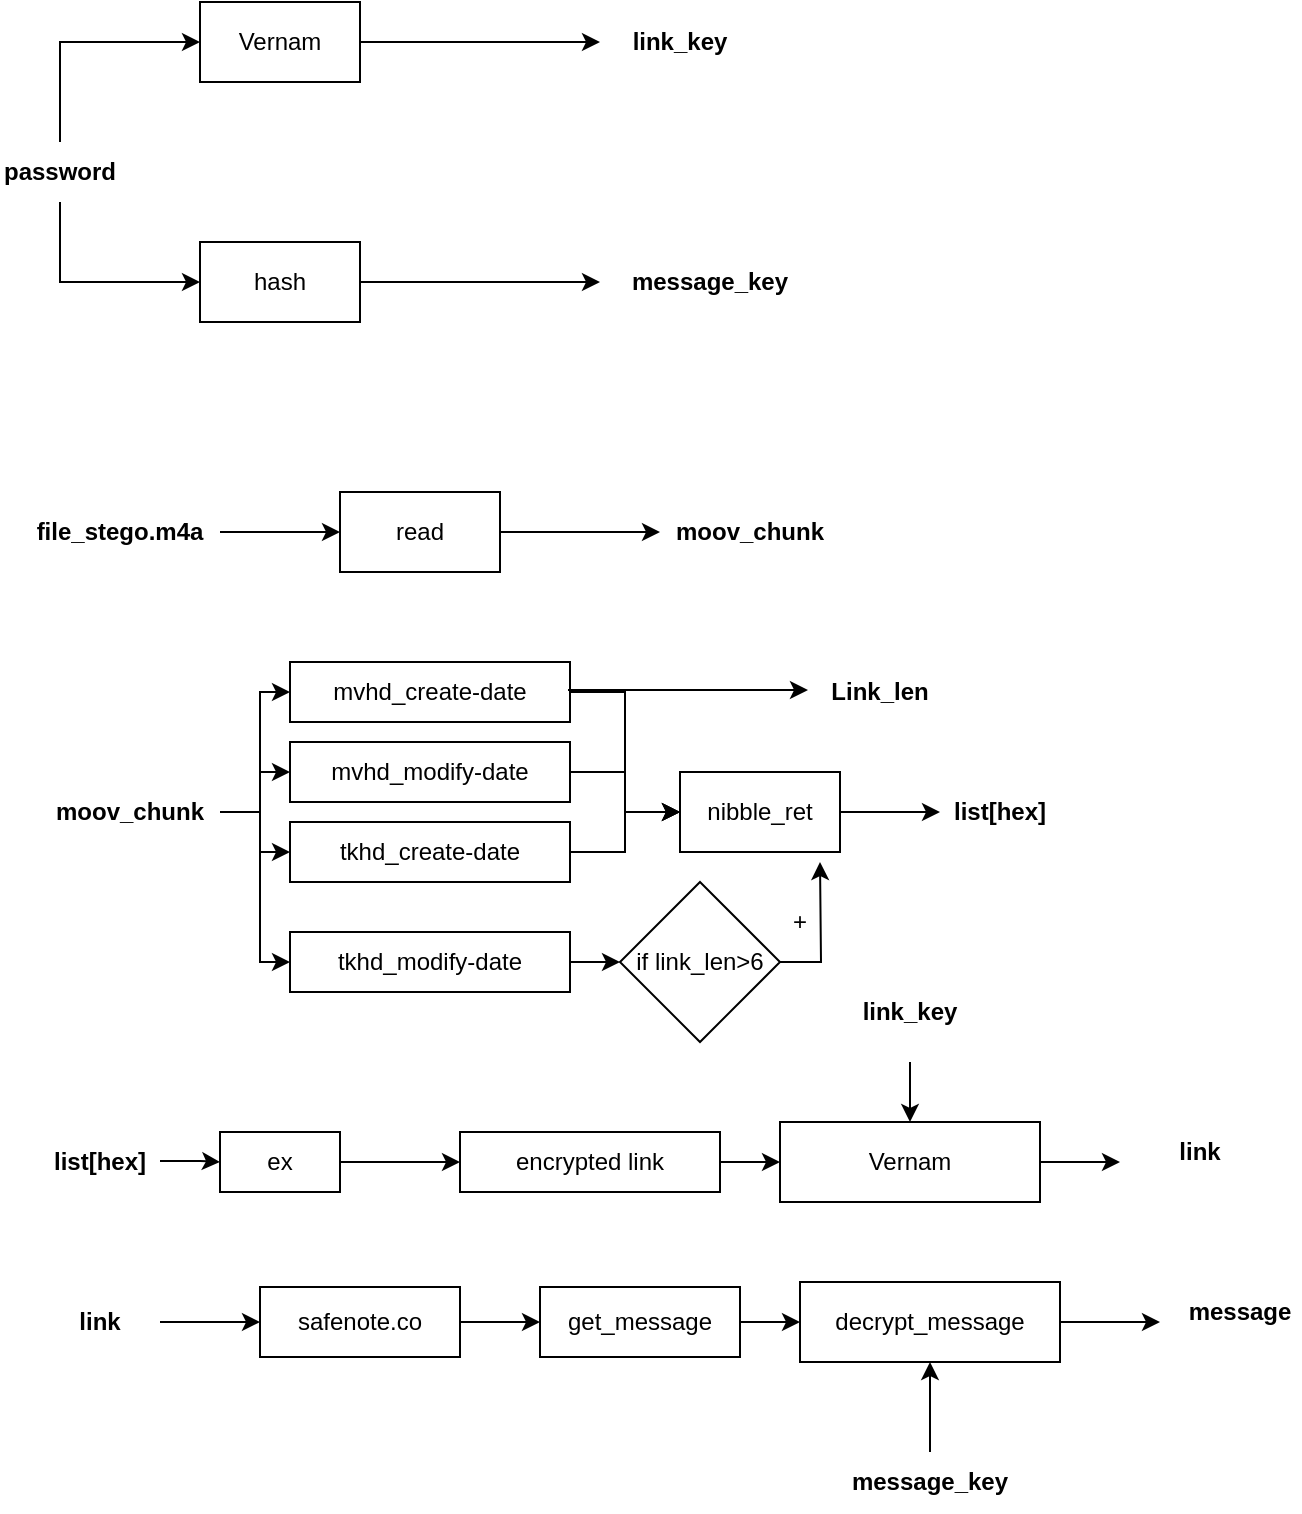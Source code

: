 <mxfile version="21.1.4" type="device">
  <diagram name="Страница 1" id="rH5Ly1QtgsJeelaN1pt9">
    <mxGraphModel dx="1067" dy="770" grid="1" gridSize="10" guides="1" tooltips="1" connect="1" arrows="1" fold="1" page="1" pageScale="1" pageWidth="827" pageHeight="1169" math="0" shadow="0">
      <root>
        <mxCell id="0" />
        <mxCell id="1" parent="0" />
        <mxCell id="5jYrexJtKaYGDB_DM6vi-1" value="Vernam" style="rounded=0;whiteSpace=wrap;html=1;" parent="1" vertex="1">
          <mxGeometry x="160" y="40" width="80" height="40" as="geometry" />
        </mxCell>
        <mxCell id="5jYrexJtKaYGDB_DM6vi-2" value="password" style="text;html=1;strokeColor=none;fillColor=none;align=center;verticalAlign=middle;whiteSpace=wrap;rounded=0;fontStyle=1" parent="1" vertex="1">
          <mxGeometry x="60" y="110" width="60" height="30" as="geometry" />
        </mxCell>
        <mxCell id="5jYrexJtKaYGDB_DM6vi-3" value="&lt;div&gt;hash&lt;/div&gt;" style="rounded=0;whiteSpace=wrap;html=1;" parent="1" vertex="1">
          <mxGeometry x="160" y="160" width="80" height="40" as="geometry" />
        </mxCell>
        <mxCell id="5jYrexJtKaYGDB_DM6vi-4" value="" style="endArrow=classic;html=1;rounded=0;exitX=0.5;exitY=0;exitDx=0;exitDy=0;entryX=0;entryY=0.5;entryDx=0;entryDy=0;" parent="1" source="5jYrexJtKaYGDB_DM6vi-2" target="5jYrexJtKaYGDB_DM6vi-1" edge="1">
          <mxGeometry width="50" height="50" relative="1" as="geometry">
            <mxPoint x="390" y="620" as="sourcePoint" />
            <mxPoint x="440" y="570" as="targetPoint" />
            <Array as="points">
              <mxPoint x="90" y="60" />
            </Array>
          </mxGeometry>
        </mxCell>
        <mxCell id="5jYrexJtKaYGDB_DM6vi-5" value="" style="endArrow=classic;html=1;rounded=0;exitX=0.5;exitY=1;exitDx=0;exitDy=0;entryX=0;entryY=0.5;entryDx=0;entryDy=0;" parent="1" source="5jYrexJtKaYGDB_DM6vi-2" target="5jYrexJtKaYGDB_DM6vi-3" edge="1">
          <mxGeometry width="50" height="50" relative="1" as="geometry">
            <mxPoint x="390" y="620" as="sourcePoint" />
            <mxPoint x="440" y="570" as="targetPoint" />
            <Array as="points">
              <mxPoint x="90" y="180" />
            </Array>
          </mxGeometry>
        </mxCell>
        <mxCell id="5jYrexJtKaYGDB_DM6vi-6" value="" style="endArrow=classic;html=1;rounded=0;exitX=1;exitY=0.5;exitDx=0;exitDy=0;" parent="1" source="5jYrexJtKaYGDB_DM6vi-1" edge="1">
          <mxGeometry width="50" height="50" relative="1" as="geometry">
            <mxPoint x="390" y="620" as="sourcePoint" />
            <mxPoint x="360" y="60" as="targetPoint" />
          </mxGeometry>
        </mxCell>
        <mxCell id="5jYrexJtKaYGDB_DM6vi-7" value="link_key" style="text;html=1;strokeColor=none;fillColor=none;align=center;verticalAlign=middle;whiteSpace=wrap;rounded=0;fontStyle=1" parent="1" vertex="1">
          <mxGeometry x="370" y="45" width="60" height="30" as="geometry" />
        </mxCell>
        <mxCell id="5jYrexJtKaYGDB_DM6vi-8" value="" style="endArrow=classic;html=1;rounded=0;exitX=1;exitY=0.5;exitDx=0;exitDy=0;" parent="1" source="5jYrexJtKaYGDB_DM6vi-3" edge="1">
          <mxGeometry width="50" height="50" relative="1" as="geometry">
            <mxPoint x="500" y="280" as="sourcePoint" />
            <mxPoint x="360" y="180" as="targetPoint" />
          </mxGeometry>
        </mxCell>
        <mxCell id="5jYrexJtKaYGDB_DM6vi-9" value="message_key" style="text;html=1;strokeColor=none;fillColor=none;align=center;verticalAlign=middle;whiteSpace=wrap;rounded=0;fontStyle=1" parent="1" vertex="1">
          <mxGeometry x="370" y="165" width="90" height="30" as="geometry" />
        </mxCell>
        <mxCell id="5jYrexJtKaYGDB_DM6vi-14" style="edgeStyle=orthogonalEdgeStyle;rounded=0;orthogonalLoop=1;jettySize=auto;html=1;entryX=0;entryY=0.5;entryDx=0;entryDy=0;" parent="1" source="5jYrexJtKaYGDB_DM6vi-11" target="5jYrexJtKaYGDB_DM6vi-13" edge="1">
          <mxGeometry relative="1" as="geometry" />
        </mxCell>
        <mxCell id="5jYrexJtKaYGDB_DM6vi-11" value="file_stego.m4a" style="text;html=1;strokeColor=none;fillColor=none;align=center;verticalAlign=middle;whiteSpace=wrap;rounded=0;fontStyle=1" parent="1" vertex="1">
          <mxGeometry x="70" y="290" width="100" height="30" as="geometry" />
        </mxCell>
        <mxCell id="5jYrexJtKaYGDB_DM6vi-15" style="edgeStyle=orthogonalEdgeStyle;rounded=0;orthogonalLoop=1;jettySize=auto;html=1;exitX=1;exitY=0.5;exitDx=0;exitDy=0;entryX=0;entryY=0.5;entryDx=0;entryDy=0;" parent="1" source="5jYrexJtKaYGDB_DM6vi-13" target="5jYrexJtKaYGDB_DM6vi-19" edge="1">
          <mxGeometry relative="1" as="geometry">
            <mxPoint x="370" y="305.333" as="targetPoint" />
          </mxGeometry>
        </mxCell>
        <mxCell id="5jYrexJtKaYGDB_DM6vi-13" value="read" style="rounded=0;whiteSpace=wrap;html=1;" parent="1" vertex="1">
          <mxGeometry x="230" y="285" width="80" height="40" as="geometry" />
        </mxCell>
        <mxCell id="5jYrexJtKaYGDB_DM6vi-19" value="moov_chunk" style="text;html=1;strokeColor=none;fillColor=none;align=center;verticalAlign=middle;whiteSpace=wrap;rounded=0;fontStyle=1" parent="1" vertex="1">
          <mxGeometry x="390" y="290" width="90" height="30" as="geometry" />
        </mxCell>
        <mxCell id="5jYrexJtKaYGDB_DM6vi-26" style="edgeStyle=orthogonalEdgeStyle;rounded=0;orthogonalLoop=1;jettySize=auto;html=1;entryX=0;entryY=0.5;entryDx=0;entryDy=0;" parent="1" source="5jYrexJtKaYGDB_DM6vi-20" target="5jYrexJtKaYGDB_DM6vi-22" edge="1">
          <mxGeometry relative="1" as="geometry">
            <Array as="points">
              <mxPoint x="190" y="445" />
              <mxPoint x="190" y="385" />
            </Array>
          </mxGeometry>
        </mxCell>
        <mxCell id="5jYrexJtKaYGDB_DM6vi-27" style="edgeStyle=orthogonalEdgeStyle;rounded=0;orthogonalLoop=1;jettySize=auto;html=1;entryX=0;entryY=0.5;entryDx=0;entryDy=0;" parent="1" source="5jYrexJtKaYGDB_DM6vi-20" target="5jYrexJtKaYGDB_DM6vi-23" edge="1">
          <mxGeometry relative="1" as="geometry" />
        </mxCell>
        <mxCell id="5jYrexJtKaYGDB_DM6vi-28" style="edgeStyle=orthogonalEdgeStyle;rounded=0;orthogonalLoop=1;jettySize=auto;html=1;exitX=1;exitY=0.5;exitDx=0;exitDy=0;entryX=0;entryY=0.5;entryDx=0;entryDy=0;" parent="1" source="5jYrexJtKaYGDB_DM6vi-20" target="5jYrexJtKaYGDB_DM6vi-24" edge="1">
          <mxGeometry relative="1" as="geometry" />
        </mxCell>
        <mxCell id="5jYrexJtKaYGDB_DM6vi-29" style="edgeStyle=orthogonalEdgeStyle;rounded=0;orthogonalLoop=1;jettySize=auto;html=1;exitX=1;exitY=0.5;exitDx=0;exitDy=0;entryX=0;entryY=0.5;entryDx=0;entryDy=0;" parent="1" source="5jYrexJtKaYGDB_DM6vi-20" target="5jYrexJtKaYGDB_DM6vi-25" edge="1">
          <mxGeometry relative="1" as="geometry">
            <Array as="points">
              <mxPoint x="190" y="445" />
              <mxPoint x="190" y="520" />
            </Array>
          </mxGeometry>
        </mxCell>
        <mxCell id="5jYrexJtKaYGDB_DM6vi-20" value="moov_chunk" style="text;html=1;strokeColor=none;fillColor=none;align=center;verticalAlign=middle;whiteSpace=wrap;rounded=0;fontStyle=1" parent="1" vertex="1">
          <mxGeometry x="80" y="430" width="90" height="30" as="geometry" />
        </mxCell>
        <mxCell id="5jYrexJtKaYGDB_DM6vi-31" style="edgeStyle=orthogonalEdgeStyle;rounded=0;orthogonalLoop=1;jettySize=auto;html=1;exitX=1;exitY=0.5;exitDx=0;exitDy=0;entryX=0;entryY=0.5;entryDx=0;entryDy=0;" parent="1" source="5jYrexJtKaYGDB_DM6vi-22" target="5jYrexJtKaYGDB_DM6vi-30" edge="1">
          <mxGeometry relative="1" as="geometry" />
        </mxCell>
        <mxCell id="5jYrexJtKaYGDB_DM6vi-22" value="mvhd_create-date" style="rounded=0;whiteSpace=wrap;html=1;" parent="1" vertex="1">
          <mxGeometry x="205" y="370" width="140" height="30" as="geometry" />
        </mxCell>
        <mxCell id="5jYrexJtKaYGDB_DM6vi-32" style="edgeStyle=orthogonalEdgeStyle;rounded=0;orthogonalLoop=1;jettySize=auto;html=1;exitX=1;exitY=0.5;exitDx=0;exitDy=0;entryX=0;entryY=0.5;entryDx=0;entryDy=0;" parent="1" source="5jYrexJtKaYGDB_DM6vi-23" target="5jYrexJtKaYGDB_DM6vi-30" edge="1">
          <mxGeometry relative="1" as="geometry" />
        </mxCell>
        <mxCell id="5jYrexJtKaYGDB_DM6vi-23" value="mvhd_modify-date" style="rounded=0;whiteSpace=wrap;html=1;" parent="1" vertex="1">
          <mxGeometry x="205" y="410" width="140" height="30" as="geometry" />
        </mxCell>
        <mxCell id="5jYrexJtKaYGDB_DM6vi-33" style="edgeStyle=orthogonalEdgeStyle;rounded=0;orthogonalLoop=1;jettySize=auto;html=1;" parent="1" source="5jYrexJtKaYGDB_DM6vi-24" target="5jYrexJtKaYGDB_DM6vi-30" edge="1">
          <mxGeometry relative="1" as="geometry" />
        </mxCell>
        <mxCell id="5jYrexJtKaYGDB_DM6vi-24" value="tkhd_create-date" style="rounded=0;whiteSpace=wrap;html=1;" parent="1" vertex="1">
          <mxGeometry x="205" y="450" width="140" height="30" as="geometry" />
        </mxCell>
        <mxCell id="joT3pw8FnSiFMpFOdEGa-7" style="edgeStyle=orthogonalEdgeStyle;rounded=0;orthogonalLoop=1;jettySize=auto;html=1;entryX=0;entryY=0.5;entryDx=0;entryDy=0;" edge="1" parent="1" source="5jYrexJtKaYGDB_DM6vi-25" target="joT3pw8FnSiFMpFOdEGa-6">
          <mxGeometry relative="1" as="geometry" />
        </mxCell>
        <mxCell id="5jYrexJtKaYGDB_DM6vi-25" value="tkhd_modify-date" style="rounded=0;whiteSpace=wrap;html=1;" parent="1" vertex="1">
          <mxGeometry x="205" y="505" width="140" height="30" as="geometry" />
        </mxCell>
        <mxCell id="5jYrexJtKaYGDB_DM6vi-37" style="edgeStyle=orthogonalEdgeStyle;rounded=0;orthogonalLoop=1;jettySize=auto;html=1;entryX=0;entryY=0.5;entryDx=0;entryDy=0;" parent="1" source="5jYrexJtKaYGDB_DM6vi-30" target="5jYrexJtKaYGDB_DM6vi-36" edge="1">
          <mxGeometry relative="1" as="geometry" />
        </mxCell>
        <mxCell id="5jYrexJtKaYGDB_DM6vi-30" value="nibble_ret" style="rounded=0;whiteSpace=wrap;html=1;" parent="1" vertex="1">
          <mxGeometry x="400" y="425" width="80" height="40" as="geometry" />
        </mxCell>
        <mxCell id="5jYrexJtKaYGDB_DM6vi-36" value="list[hex]" style="text;html=1;strokeColor=none;fillColor=none;align=center;verticalAlign=middle;whiteSpace=wrap;rounded=0;fontStyle=1" parent="1" vertex="1">
          <mxGeometry x="530" y="430" width="60" height="30" as="geometry" />
        </mxCell>
        <mxCell id="5jYrexJtKaYGDB_DM6vi-40" style="edgeStyle=orthogonalEdgeStyle;rounded=0;orthogonalLoop=1;jettySize=auto;html=1;entryX=0;entryY=0.5;entryDx=0;entryDy=0;" parent="1" source="5jYrexJtKaYGDB_DM6vi-38" target="5jYrexJtKaYGDB_DM6vi-39" edge="1">
          <mxGeometry relative="1" as="geometry" />
        </mxCell>
        <mxCell id="5jYrexJtKaYGDB_DM6vi-38" value="list[hex]" style="text;html=1;strokeColor=none;fillColor=none;align=center;verticalAlign=middle;whiteSpace=wrap;rounded=0;fontStyle=1" parent="1" vertex="1">
          <mxGeometry x="80" y="604.5" width="60" height="30" as="geometry" />
        </mxCell>
        <mxCell id="5jYrexJtKaYGDB_DM6vi-43" style="edgeStyle=orthogonalEdgeStyle;rounded=0;orthogonalLoop=1;jettySize=auto;html=1;entryX=0;entryY=0.5;entryDx=0;entryDy=0;" parent="1" source="5jYrexJtKaYGDB_DM6vi-39" target="5jYrexJtKaYGDB_DM6vi-42" edge="1">
          <mxGeometry relative="1" as="geometry" />
        </mxCell>
        <mxCell id="5jYrexJtKaYGDB_DM6vi-39" value="ex" style="rounded=0;whiteSpace=wrap;html=1;" parent="1" vertex="1">
          <mxGeometry x="170" y="605" width="60" height="30" as="geometry" />
        </mxCell>
        <mxCell id="5jYrexJtKaYGDB_DM6vi-46" style="edgeStyle=orthogonalEdgeStyle;rounded=0;orthogonalLoop=1;jettySize=auto;html=1;" parent="1" source="5jYrexJtKaYGDB_DM6vi-42" target="5jYrexJtKaYGDB_DM6vi-45" edge="1">
          <mxGeometry relative="1" as="geometry" />
        </mxCell>
        <mxCell id="5jYrexJtKaYGDB_DM6vi-42" value="encrypted link" style="rounded=0;whiteSpace=wrap;html=1;" parent="1" vertex="1">
          <mxGeometry x="290" y="605" width="130" height="30" as="geometry" />
        </mxCell>
        <mxCell id="5jYrexJtKaYGDB_DM6vi-49" style="edgeStyle=orthogonalEdgeStyle;rounded=0;orthogonalLoop=1;jettySize=auto;html=1;exitX=1;exitY=0.5;exitDx=0;exitDy=0;entryX=0;entryY=0.5;entryDx=0;entryDy=0;" parent="1" source="5jYrexJtKaYGDB_DM6vi-45" edge="1">
          <mxGeometry relative="1" as="geometry">
            <mxPoint x="620" y="620" as="targetPoint" />
          </mxGeometry>
        </mxCell>
        <mxCell id="5jYrexJtKaYGDB_DM6vi-45" value="Vernam" style="rounded=0;whiteSpace=wrap;html=1;" parent="1" vertex="1">
          <mxGeometry x="450" y="600" width="130" height="40" as="geometry" />
        </mxCell>
        <mxCell id="5jYrexJtKaYGDB_DM6vi-48" value="link" style="text;html=1;strokeColor=none;fillColor=none;align=center;verticalAlign=middle;whiteSpace=wrap;rounded=0;fontStyle=1" parent="1" vertex="1">
          <mxGeometry x="630" y="600" width="60" height="30" as="geometry" />
        </mxCell>
        <mxCell id="5jYrexJtKaYGDB_DM6vi-54" style="edgeStyle=orthogonalEdgeStyle;rounded=0;orthogonalLoop=1;jettySize=auto;html=1;" parent="1" source="5jYrexJtKaYGDB_DM6vi-50" target="5jYrexJtKaYGDB_DM6vi-55" edge="1">
          <mxGeometry relative="1" as="geometry">
            <mxPoint x="180" y="700" as="targetPoint" />
          </mxGeometry>
        </mxCell>
        <mxCell id="5jYrexJtKaYGDB_DM6vi-50" value="link" style="text;html=1;strokeColor=none;fillColor=none;align=center;verticalAlign=middle;whiteSpace=wrap;rounded=0;fontStyle=1" parent="1" vertex="1">
          <mxGeometry x="80" y="685" width="60" height="30" as="geometry" />
        </mxCell>
        <mxCell id="5jYrexJtKaYGDB_DM6vi-53" style="edgeStyle=orthogonalEdgeStyle;rounded=0;orthogonalLoop=1;jettySize=auto;html=1;entryX=0.5;entryY=0;entryDx=0;entryDy=0;" parent="1" source="5jYrexJtKaYGDB_DM6vi-52" target="5jYrexJtKaYGDB_DM6vi-45" edge="1">
          <mxGeometry relative="1" as="geometry" />
        </mxCell>
        <mxCell id="5jYrexJtKaYGDB_DM6vi-52" value="link_key" style="text;html=1;strokeColor=none;fillColor=none;align=center;verticalAlign=middle;whiteSpace=wrap;rounded=0;fontStyle=1" parent="1" vertex="1">
          <mxGeometry x="485" y="520" width="60" height="50" as="geometry" />
        </mxCell>
        <mxCell id="5jYrexJtKaYGDB_DM6vi-60" style="edgeStyle=orthogonalEdgeStyle;rounded=0;orthogonalLoop=1;jettySize=auto;html=1;exitX=1;exitY=0.5;exitDx=0;exitDy=0;entryX=0;entryY=0.5;entryDx=0;entryDy=0;" parent="1" source="5jYrexJtKaYGDB_DM6vi-55" target="5jYrexJtKaYGDB_DM6vi-59" edge="1">
          <mxGeometry relative="1" as="geometry" />
        </mxCell>
        <mxCell id="5jYrexJtKaYGDB_DM6vi-55" value="safenote.co" style="rounded=0;whiteSpace=wrap;html=1;" parent="1" vertex="1">
          <mxGeometry x="190" y="682.5" width="100" height="35" as="geometry" />
        </mxCell>
        <mxCell id="5jYrexJtKaYGDB_DM6vi-63" style="edgeStyle=orthogonalEdgeStyle;rounded=0;orthogonalLoop=1;jettySize=auto;html=1;entryX=0;entryY=0.5;entryDx=0;entryDy=0;" parent="1" source="5jYrexJtKaYGDB_DM6vi-59" target="5jYrexJtKaYGDB_DM6vi-62" edge="1">
          <mxGeometry relative="1" as="geometry" />
        </mxCell>
        <mxCell id="5jYrexJtKaYGDB_DM6vi-59" value="get_message" style="rounded=0;whiteSpace=wrap;html=1;" parent="1" vertex="1">
          <mxGeometry x="330" y="682.5" width="100" height="35" as="geometry" />
        </mxCell>
        <mxCell id="5jYrexJtKaYGDB_DM6vi-68" style="edgeStyle=orthogonalEdgeStyle;rounded=0;orthogonalLoop=1;jettySize=auto;html=1;entryX=0;entryY=0.5;entryDx=0;entryDy=0;" parent="1" source="5jYrexJtKaYGDB_DM6vi-62" edge="1">
          <mxGeometry relative="1" as="geometry">
            <mxPoint x="640" y="700" as="targetPoint" />
          </mxGeometry>
        </mxCell>
        <mxCell id="5jYrexJtKaYGDB_DM6vi-62" value="decrypt_message" style="rounded=0;whiteSpace=wrap;html=1;" parent="1" vertex="1">
          <mxGeometry x="460" y="680" width="130" height="40" as="geometry" />
        </mxCell>
        <mxCell id="5jYrexJtKaYGDB_DM6vi-66" style="edgeStyle=orthogonalEdgeStyle;rounded=0;orthogonalLoop=1;jettySize=auto;html=1;entryX=0.5;entryY=1;entryDx=0;entryDy=0;" parent="1" source="5jYrexJtKaYGDB_DM6vi-65" target="5jYrexJtKaYGDB_DM6vi-62" edge="1">
          <mxGeometry relative="1" as="geometry" />
        </mxCell>
        <mxCell id="5jYrexJtKaYGDB_DM6vi-65" value="message_key" style="text;html=1;strokeColor=none;fillColor=none;align=center;verticalAlign=middle;whiteSpace=wrap;rounded=0;fontStyle=1" parent="1" vertex="1">
          <mxGeometry x="480" y="765" width="90" height="30" as="geometry" />
        </mxCell>
        <mxCell id="5jYrexJtKaYGDB_DM6vi-67" value="message" style="text;html=1;strokeColor=none;fillColor=none;align=center;verticalAlign=middle;whiteSpace=wrap;rounded=0;fontStyle=1" parent="1" vertex="1">
          <mxGeometry x="650" y="680" width="60" height="30" as="geometry" />
        </mxCell>
        <mxCell id="joT3pw8FnSiFMpFOdEGa-1" value="" style="endArrow=classic;html=1;rounded=0;" edge="1" parent="1">
          <mxGeometry width="50" height="50" relative="1" as="geometry">
            <mxPoint x="344" y="384" as="sourcePoint" />
            <mxPoint x="464" y="384" as="targetPoint" />
          </mxGeometry>
        </mxCell>
        <mxCell id="joT3pw8FnSiFMpFOdEGa-2" value="Link_len" style="text;html=1;strokeColor=none;fillColor=none;align=center;verticalAlign=middle;whiteSpace=wrap;rounded=0;fontStyle=1" vertex="1" parent="1">
          <mxGeometry x="470" y="370" width="60" height="30" as="geometry" />
        </mxCell>
        <mxCell id="joT3pw8FnSiFMpFOdEGa-8" style="edgeStyle=orthogonalEdgeStyle;rounded=0;orthogonalLoop=1;jettySize=auto;html=1;" edge="1" parent="1" source="joT3pw8FnSiFMpFOdEGa-6">
          <mxGeometry relative="1" as="geometry">
            <mxPoint x="470" y="470" as="targetPoint" />
          </mxGeometry>
        </mxCell>
        <mxCell id="joT3pw8FnSiFMpFOdEGa-6" value="&lt;div&gt;if link_len&amp;gt;6&lt;/div&gt;" style="rhombus;whiteSpace=wrap;html=1;" vertex="1" parent="1">
          <mxGeometry x="370" y="480" width="80" height="80" as="geometry" />
        </mxCell>
        <mxCell id="joT3pw8FnSiFMpFOdEGa-9" value="+" style="text;html=1;strokeColor=none;fillColor=none;align=center;verticalAlign=middle;whiteSpace=wrap;rounded=0;" vertex="1" parent="1">
          <mxGeometry x="450" y="490" width="20" height="20" as="geometry" />
        </mxCell>
      </root>
    </mxGraphModel>
  </diagram>
</mxfile>
